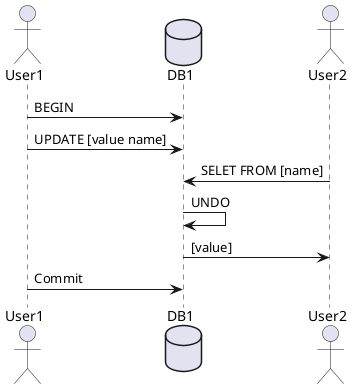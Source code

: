 @startuml
'https://plantuml.com
actor User1
database DB1
actor User2

User1 -> DB1 : BEGIN
User1 -> DB1 : UPDATE [value name]
User2 -> DB1 : SELET FROM [name]
DB1 -> DB1 : UNDO
User2 <- DB1 : [value]
User1 -> DB1 : Commit

@enduml